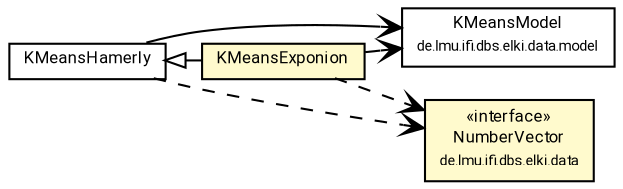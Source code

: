 #!/usr/local/bin/dot
#
# Class diagram 
# Generated by UMLGraph version R5_7_2-60-g0e99a6 (http://www.spinellis.gr/umlgraph/)
#

digraph G {
	graph [fontnames="svg"]
	edge [fontname="Roboto",fontsize=7,labelfontname="Roboto",labelfontsize=7,color="black"];
	node [fontname="Roboto",fontcolor="black",fontsize=8,shape=plaintext,margin=0,width=0,height=0];
	nodesep=0.15;
	ranksep=0.25;
	rankdir=LR;
	// de.lmu.ifi.dbs.elki.data.model.KMeansModel
	c5665505 [label=<<table title="de.lmu.ifi.dbs.elki.data.model.KMeansModel" border="0" cellborder="1" cellspacing="0" cellpadding="2" href="../../../data/model/KMeansModel.html" target="_parent">
		<tr><td><table border="0" cellspacing="0" cellpadding="1">
		<tr><td align="center" balign="center"> <font face="Roboto">KMeansModel</font> </td></tr>
		<tr><td align="center" balign="center"> <font face="Roboto" point-size="7.0">de.lmu.ifi.dbs.elki.data.model</font> </td></tr>
		</table></td></tr>
		</table>>, URL="../../../data/model/KMeansModel.html"];
	// de.lmu.ifi.dbs.elki.algorithm.clustering.kmeans.KMeansExponion<V extends de.lmu.ifi.dbs.elki.data.NumberVector>
	c5665731 [label=<<table title="de.lmu.ifi.dbs.elki.algorithm.clustering.kmeans.KMeansExponion" border="0" cellborder="1" cellspacing="0" cellpadding="2" bgcolor="lemonChiffon" href="KMeansExponion.html" target="_parent">
		<tr><td><table border="0" cellspacing="0" cellpadding="1">
		<tr><td align="center" balign="center"> <font face="Roboto">KMeansExponion</font> </td></tr>
		</table></td></tr>
		</table>>, URL="KMeansExponion.html"];
	// de.lmu.ifi.dbs.elki.algorithm.clustering.kmeans.KMeansHamerly<V extends de.lmu.ifi.dbs.elki.data.NumberVector>
	c5665749 [label=<<table title="de.lmu.ifi.dbs.elki.algorithm.clustering.kmeans.KMeansHamerly" border="0" cellborder="1" cellspacing="0" cellpadding="2" href="KMeansHamerly.html" target="_parent">
		<tr><td><table border="0" cellspacing="0" cellpadding="1">
		<tr><td align="center" balign="center"> <font face="Roboto">KMeansHamerly</font> </td></tr>
		</table></td></tr>
		</table>>, URL="KMeansHamerly.html"];
	// de.lmu.ifi.dbs.elki.data.NumberVector
	c5666072 [label=<<table title="de.lmu.ifi.dbs.elki.data.NumberVector" border="0" cellborder="1" cellspacing="0" cellpadding="2" bgcolor="LemonChiffon" href="../../../data/NumberVector.html" target="_parent">
		<tr><td><table border="0" cellspacing="0" cellpadding="1">
		<tr><td align="center" balign="center"> &#171;interface&#187; </td></tr>
		<tr><td align="center" balign="center"> <font face="Roboto">NumberVector</font> </td></tr>
		<tr><td align="center" balign="center"> <font face="Roboto" point-size="7.0">de.lmu.ifi.dbs.elki.data</font> </td></tr>
		</table></td></tr>
		</table>>, URL="../../../data/NumberVector.html"];
	// de.lmu.ifi.dbs.elki.algorithm.clustering.kmeans.KMeansExponion<V extends de.lmu.ifi.dbs.elki.data.NumberVector> extends de.lmu.ifi.dbs.elki.algorithm.clustering.kmeans.KMeansHamerly<V extends de.lmu.ifi.dbs.elki.data.NumberVector>
	c5665749 -> c5665731 [arrowtail=empty,dir=back,weight=10];
	// de.lmu.ifi.dbs.elki.algorithm.clustering.kmeans.KMeansExponion<V extends de.lmu.ifi.dbs.elki.data.NumberVector> navassoc de.lmu.ifi.dbs.elki.data.model.KMeansModel
	c5665731 -> c5665505 [arrowhead=open,weight=1];
	// de.lmu.ifi.dbs.elki.algorithm.clustering.kmeans.KMeansHamerly<V extends de.lmu.ifi.dbs.elki.data.NumberVector> navassoc de.lmu.ifi.dbs.elki.data.model.KMeansModel
	c5665749 -> c5665505 [arrowhead=open,weight=1];
	// de.lmu.ifi.dbs.elki.algorithm.clustering.kmeans.KMeansExponion<V extends de.lmu.ifi.dbs.elki.data.NumberVector> depend de.lmu.ifi.dbs.elki.data.NumberVector
	c5665731 -> c5666072 [arrowhead=open,style=dashed,weight=0];
	// de.lmu.ifi.dbs.elki.algorithm.clustering.kmeans.KMeansHamerly<V extends de.lmu.ifi.dbs.elki.data.NumberVector> depend de.lmu.ifi.dbs.elki.data.NumberVector
	c5665749 -> c5666072 [arrowhead=open,style=dashed,weight=0];
}

